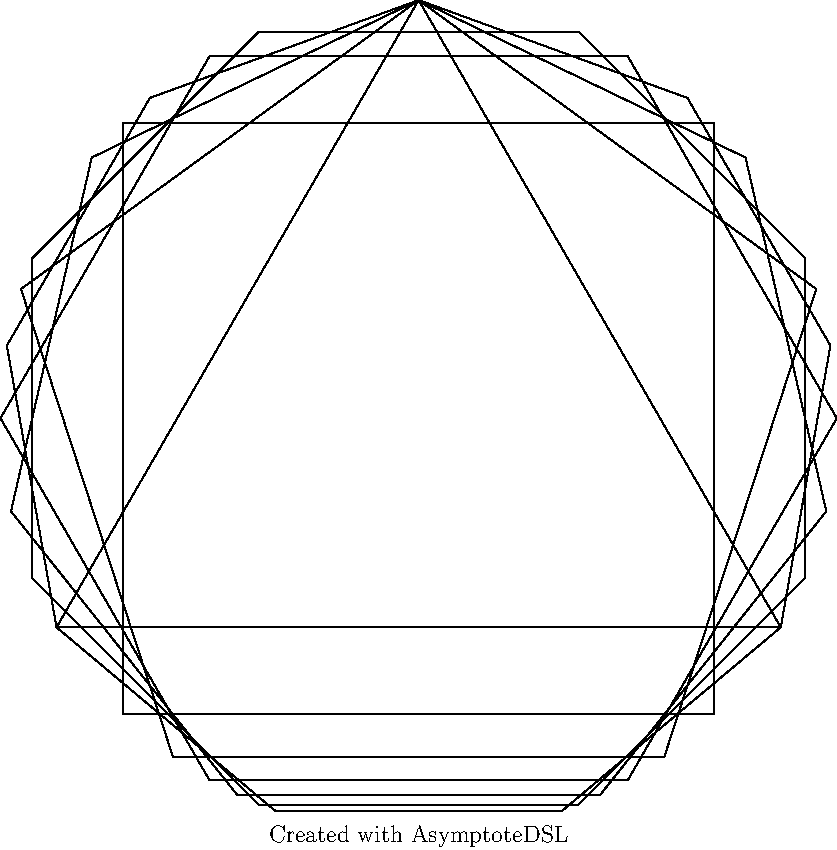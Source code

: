 size(15cm, 15cm);
draw(polygon(3), black);
draw(polygon(4), black);
draw(polygon(5), black);
draw(polygon(6), black);
draw(polygon(7), black);
draw(polygon(8), black);
draw(polygon(9), black);
label("Created with AsymptoteDSL", (0.0,-1.0), align = NoAlign, black);
